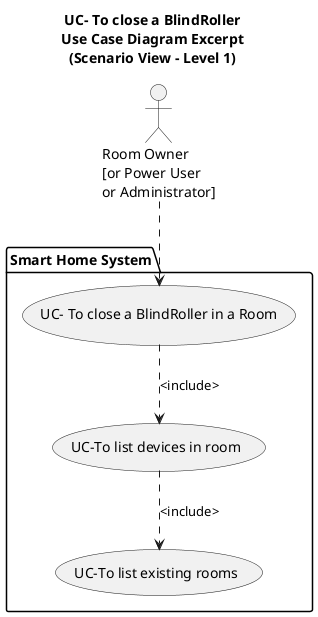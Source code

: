 @startuml

title UC- To close a BlindRoller\nUse Case Diagram Excerpt\n(Scenario View - Level 1)

top to bottom direction


actor "Room Owner\n[or Power User\nor Administrator]" as ro

package "Smart Home System"{

usecase UC3 as "UC-To list existing rooms"
usecase UC6 as "UC-To list devices in room"
usecase UC37 as "UC- To close a BlindRoller in a Room"

ro ..> UC37

UC6 ..> UC3 : <include>
UC37 ..> UC6 : <include>
}

@enduml



@enduml